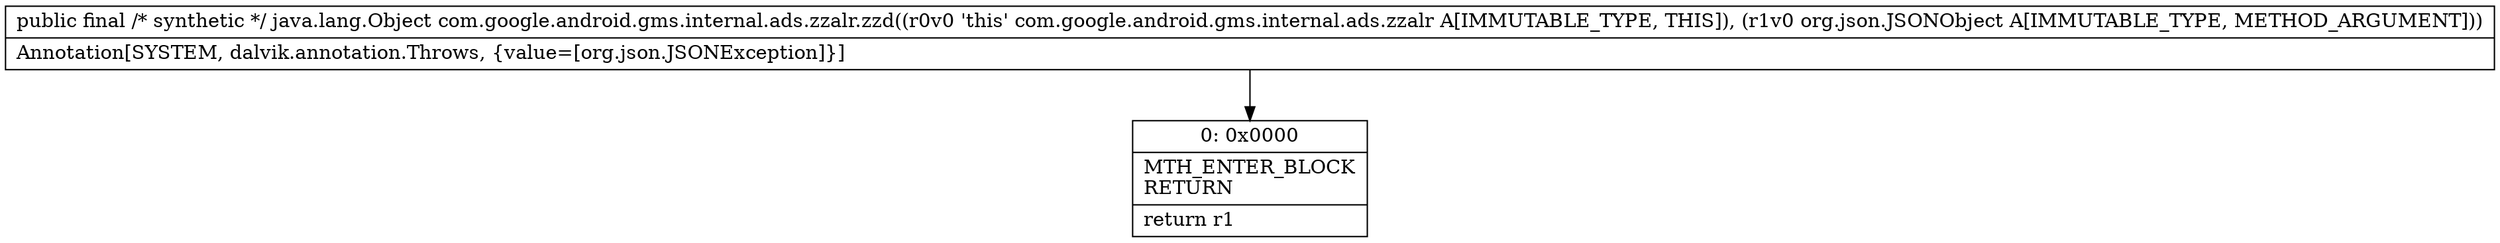 digraph "CFG forcom.google.android.gms.internal.ads.zzalr.zzd(Lorg\/json\/JSONObject;)Ljava\/lang\/Object;" {
Node_0 [shape=record,label="{0\:\ 0x0000|MTH_ENTER_BLOCK\lRETURN\l|return r1\l}"];
MethodNode[shape=record,label="{public final \/* synthetic *\/ java.lang.Object com.google.android.gms.internal.ads.zzalr.zzd((r0v0 'this' com.google.android.gms.internal.ads.zzalr A[IMMUTABLE_TYPE, THIS]), (r1v0 org.json.JSONObject A[IMMUTABLE_TYPE, METHOD_ARGUMENT]))  | Annotation[SYSTEM, dalvik.annotation.Throws, \{value=[org.json.JSONException]\}]\l}"];
MethodNode -> Node_0;
}

